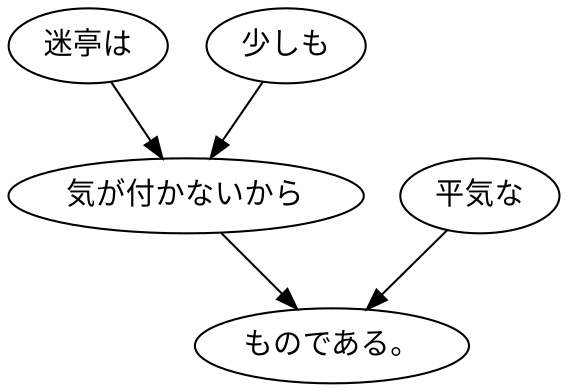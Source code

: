 digraph graph2562 {
	node0 [label="迷亭は"];
	node1 [label="少しも"];
	node2 [label="気が付かないから"];
	node3 [label="平気な"];
	node4 [label="ものである。"];
	node0 -> node2;
	node1 -> node2;
	node2 -> node4;
	node3 -> node4;
}
